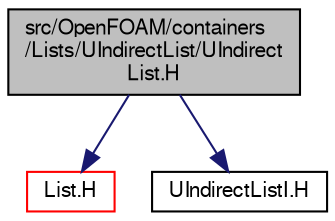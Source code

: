 digraph "src/OpenFOAM/containers/Lists/UIndirectList/UIndirectList.H"
{
  bgcolor="transparent";
  edge [fontname="FreeSans",fontsize="10",labelfontname="FreeSans",labelfontsize="10"];
  node [fontname="FreeSans",fontsize="10",shape=record];
  Node1 [label="src/OpenFOAM/containers\l/Lists/UIndirectList/UIndirect\lList.H",height=0.2,width=0.4,color="black", fillcolor="grey75", style="filled" fontcolor="black"];
  Node1 -> Node2 [color="midnightblue",fontsize="10",style="solid",fontname="FreeSans"];
  Node2 [label="List.H",height=0.2,width=0.4,color="red",URL="$a07179.html"];
  Node1 -> Node3 [color="midnightblue",fontsize="10",style="solid",fontname="FreeSans"];
  Node3 [label="UIndirectListI.H",height=0.2,width=0.4,color="black",URL="$a07207.html"];
}

